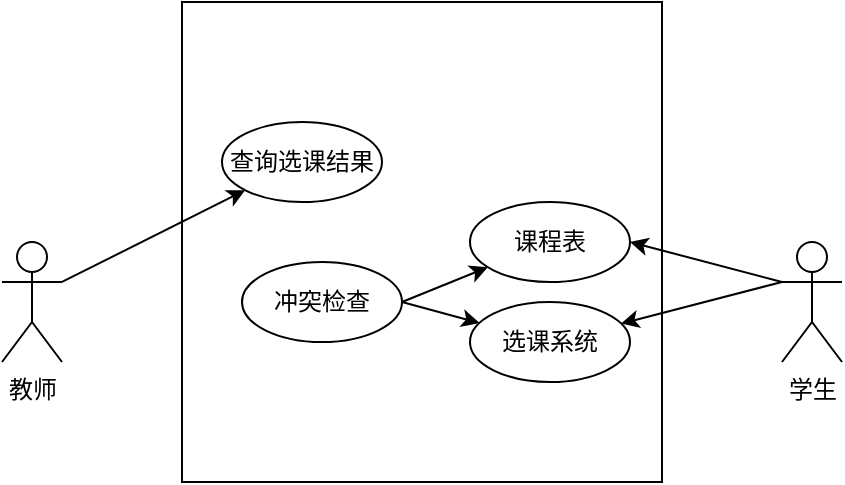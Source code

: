 <mxfile version="20.3.0" type="github">
  <diagram id="zXVfPwqLUBEQSpaYSELe" name="第 1 页">
    <mxGraphModel dx="790" dy="419" grid="1" gridSize="10" guides="1" tooltips="1" connect="1" arrows="1" fold="1" page="1" pageScale="1" pageWidth="827" pageHeight="1169" math="0" shadow="0">
      <root>
        <mxCell id="0" />
        <mxCell id="1" parent="0" />
        <mxCell id="hary0V0ITaoQkaXgpvgy-1" value="" style="whiteSpace=wrap;html=1;aspect=fixed;" vertex="1" parent="1">
          <mxGeometry x="270" y="320" width="240" height="240" as="geometry" />
        </mxCell>
        <mxCell id="hary0V0ITaoQkaXgpvgy-2" value="查询选课结果" style="ellipse;whiteSpace=wrap;html=1;" vertex="1" parent="1">
          <mxGeometry x="290" y="380" width="80" height="40" as="geometry" />
        </mxCell>
        <mxCell id="hary0V0ITaoQkaXgpvgy-3" value="选课系统" style="ellipse;whiteSpace=wrap;html=1;" vertex="1" parent="1">
          <mxGeometry x="414" y="470" width="80" height="40" as="geometry" />
        </mxCell>
        <mxCell id="hary0V0ITaoQkaXgpvgy-4" value="课程表" style="ellipse;whiteSpace=wrap;html=1;" vertex="1" parent="1">
          <mxGeometry x="414" y="420" width="80" height="40" as="geometry" />
        </mxCell>
        <mxCell id="hary0V0ITaoQkaXgpvgy-5" value="冲突检查" style="ellipse;whiteSpace=wrap;html=1;" vertex="1" parent="1">
          <mxGeometry x="300" y="450" width="80" height="40" as="geometry" />
        </mxCell>
        <mxCell id="hary0V0ITaoQkaXgpvgy-6" value="" style="endArrow=classic;html=1;rounded=0;exitX=1;exitY=0.5;exitDx=0;exitDy=0;" edge="1" parent="1" source="hary0V0ITaoQkaXgpvgy-5" target="hary0V0ITaoQkaXgpvgy-4">
          <mxGeometry width="50" height="50" relative="1" as="geometry">
            <mxPoint x="560" y="560" as="sourcePoint" />
            <mxPoint x="610" y="510" as="targetPoint" />
          </mxGeometry>
        </mxCell>
        <mxCell id="hary0V0ITaoQkaXgpvgy-7" value="" style="endArrow=classic;html=1;rounded=0;exitX=1;exitY=0.5;exitDx=0;exitDy=0;" edge="1" parent="1" source="hary0V0ITaoQkaXgpvgy-5" target="hary0V0ITaoQkaXgpvgy-3">
          <mxGeometry width="50" height="50" relative="1" as="geometry">
            <mxPoint x="580" y="515" as="sourcePoint" />
            <mxPoint x="630" y="465" as="targetPoint" />
          </mxGeometry>
        </mxCell>
        <mxCell id="hary0V0ITaoQkaXgpvgy-9" value="教师" style="shape=umlActor;verticalLabelPosition=bottom;verticalAlign=top;html=1;outlineConnect=0;" vertex="1" parent="1">
          <mxGeometry x="180" y="440" width="30" height="60" as="geometry" />
        </mxCell>
        <mxCell id="hary0V0ITaoQkaXgpvgy-10" value="学生" style="shape=umlActor;verticalLabelPosition=bottom;verticalAlign=top;html=1;outlineConnect=0;" vertex="1" parent="1">
          <mxGeometry x="570" y="440" width="30" height="60" as="geometry" />
        </mxCell>
        <mxCell id="hary0V0ITaoQkaXgpvgy-13" value="" style="endArrow=classic;html=1;rounded=0;exitX=1;exitY=0.333;exitDx=0;exitDy=0;exitPerimeter=0;" edge="1" parent="1" source="hary0V0ITaoQkaXgpvgy-9" target="hary0V0ITaoQkaXgpvgy-2">
          <mxGeometry width="50" height="50" relative="1" as="geometry">
            <mxPoint x="350" y="500" as="sourcePoint" />
            <mxPoint x="400" y="450" as="targetPoint" />
          </mxGeometry>
        </mxCell>
        <mxCell id="hary0V0ITaoQkaXgpvgy-14" value="" style="endArrow=classic;html=1;rounded=0;exitX=0;exitY=0.333;exitDx=0;exitDy=0;exitPerimeter=0;entryX=1;entryY=0.5;entryDx=0;entryDy=0;" edge="1" parent="1" source="hary0V0ITaoQkaXgpvgy-10" target="hary0V0ITaoQkaXgpvgy-4">
          <mxGeometry width="50" height="50" relative="1" as="geometry">
            <mxPoint x="350" y="500" as="sourcePoint" />
            <mxPoint x="400" y="450" as="targetPoint" />
          </mxGeometry>
        </mxCell>
        <mxCell id="hary0V0ITaoQkaXgpvgy-15" value="" style="endArrow=classic;html=1;rounded=0;exitX=0;exitY=0.333;exitDx=0;exitDy=0;exitPerimeter=0;" edge="1" parent="1" source="hary0V0ITaoQkaXgpvgy-10" target="hary0V0ITaoQkaXgpvgy-3">
          <mxGeometry width="50" height="50" relative="1" as="geometry">
            <mxPoint x="350" y="500" as="sourcePoint" />
            <mxPoint x="400" y="450" as="targetPoint" />
          </mxGeometry>
        </mxCell>
      </root>
    </mxGraphModel>
  </diagram>
</mxfile>
